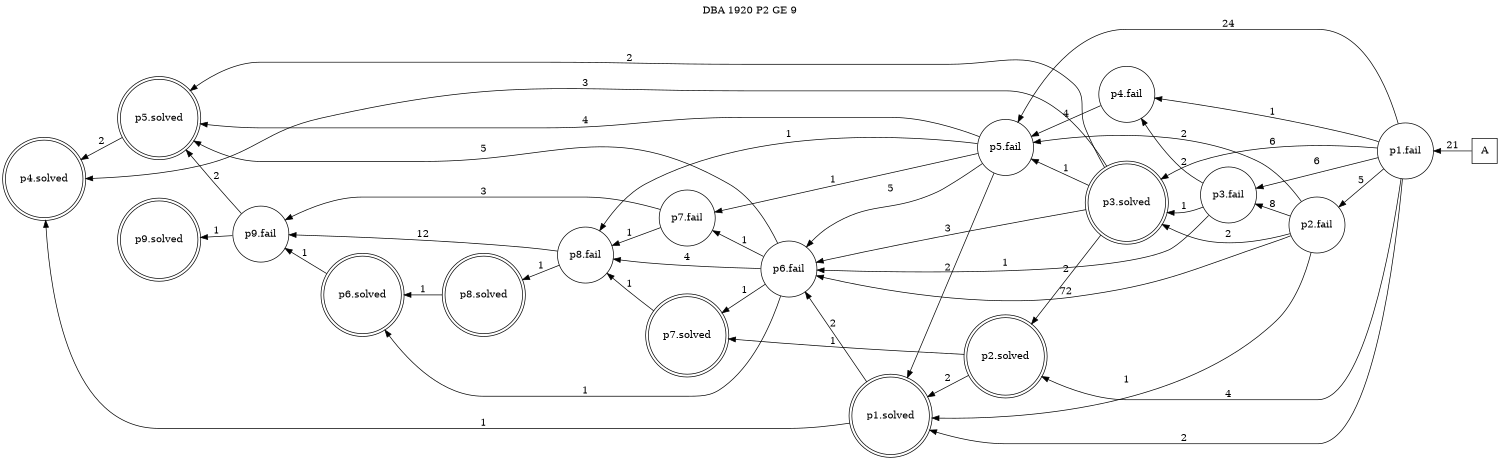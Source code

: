 digraph DBA_1920_P2_GE_9_GOOD {
labelloc="tl"
label= " DBA 1920 P2 GE 9 "
rankdir="RL";
graph [ size=" 10 , 10 !"]

"A" [shape="square" label="A"]
"p1.fail" [shape="circle" label="p1.fail"]
"p2.fail" [shape="circle" label="p2.fail"]
"p3.fail" [shape="circle" label="p3.fail"]
"p4.fail" [shape="circle" label="p4.fail"]
"p5.fail" [shape="circle" label="p5.fail"]
"p6.fail" [shape="circle" label="p6.fail"]
"p7.fail" [shape="circle" label="p7.fail"]
"p8.fail" [shape="circle" label="p8.fail"]
"p9.fail" [shape="circle" label="p9.fail"]
"p5.solved" [shape="doublecircle" label="p5.solved"]
"p4.solved" [shape="doublecircle" label="p4.solved"]
"p3.solved" [shape="doublecircle" label="p3.solved"]
"p2.solved" [shape="doublecircle" label="p2.solved"]
"p1.solved" [shape="doublecircle" label="p1.solved"]
"p7.solved" [shape="doublecircle" label="p7.solved"]
"p6.solved" [shape="doublecircle" label="p6.solved"]
"p8.solved" [shape="doublecircle" label="p8.solved"]
"p9.solved" [shape="doublecircle" label="p9.solved"]
"A" -> "p1.fail" [ label=21]
"p1.fail" -> "p2.fail" [ label=5]
"p1.fail" -> "p3.fail" [ label=6]
"p1.fail" -> "p4.fail" [ label=1]
"p1.fail" -> "p5.fail" [ label=24]
"p1.fail" -> "p3.solved" [ label=6]
"p1.fail" -> "p2.solved" [ label=4]
"p1.fail" -> "p1.solved" [ label=2]
"p2.fail" -> "p3.fail" [ label=8]
"p2.fail" -> "p5.fail" [ label=2]
"p2.fail" -> "p6.fail" [ label=72]
"p2.fail" -> "p3.solved" [ label=2]
"p2.fail" -> "p1.solved" [ label=1]
"p3.fail" -> "p4.fail" [ label=2]
"p3.fail" -> "p6.fail" [ label=1]
"p3.fail" -> "p3.solved" [ label=1]
"p4.fail" -> "p5.fail" [ label=4]
"p5.fail" -> "p6.fail" [ label=5]
"p5.fail" -> "p7.fail" [ label=1]
"p5.fail" -> "p8.fail" [ label=1]
"p5.fail" -> "p5.solved" [ label=4]
"p5.fail" -> "p1.solved" [ label=2]
"p6.fail" -> "p7.fail" [ label=1]
"p6.fail" -> "p8.fail" [ label=4]
"p6.fail" -> "p5.solved" [ label=5]
"p6.fail" -> "p7.solved" [ label=1]
"p6.fail" -> "p6.solved" [ label=1]
"p7.fail" -> "p8.fail" [ label=1]
"p7.fail" -> "p9.fail" [ label=3]
"p8.fail" -> "p9.fail" [ label=12]
"p8.fail" -> "p8.solved" [ label=1]
"p9.fail" -> "p5.solved" [ label=2]
"p9.fail" -> "p9.solved" [ label=1]
"p5.solved" -> "p4.solved" [ label=2]
"p3.solved" -> "p5.fail" [ label=1]
"p3.solved" -> "p6.fail" [ label=3]
"p3.solved" -> "p5.solved" [ label=2]
"p3.solved" -> "p4.solved" [ label=3]
"p3.solved" -> "p2.solved" [ label=2]
"p2.solved" -> "p1.solved" [ label=2]
"p2.solved" -> "p7.solved" [ label=1]
"p1.solved" -> "p6.fail" [ label=2]
"p1.solved" -> "p4.solved" [ label=1]
"p7.solved" -> "p8.fail" [ label=1]
"p6.solved" -> "p9.fail" [ label=1]
"p8.solved" -> "p6.solved" [ label=1]
}

